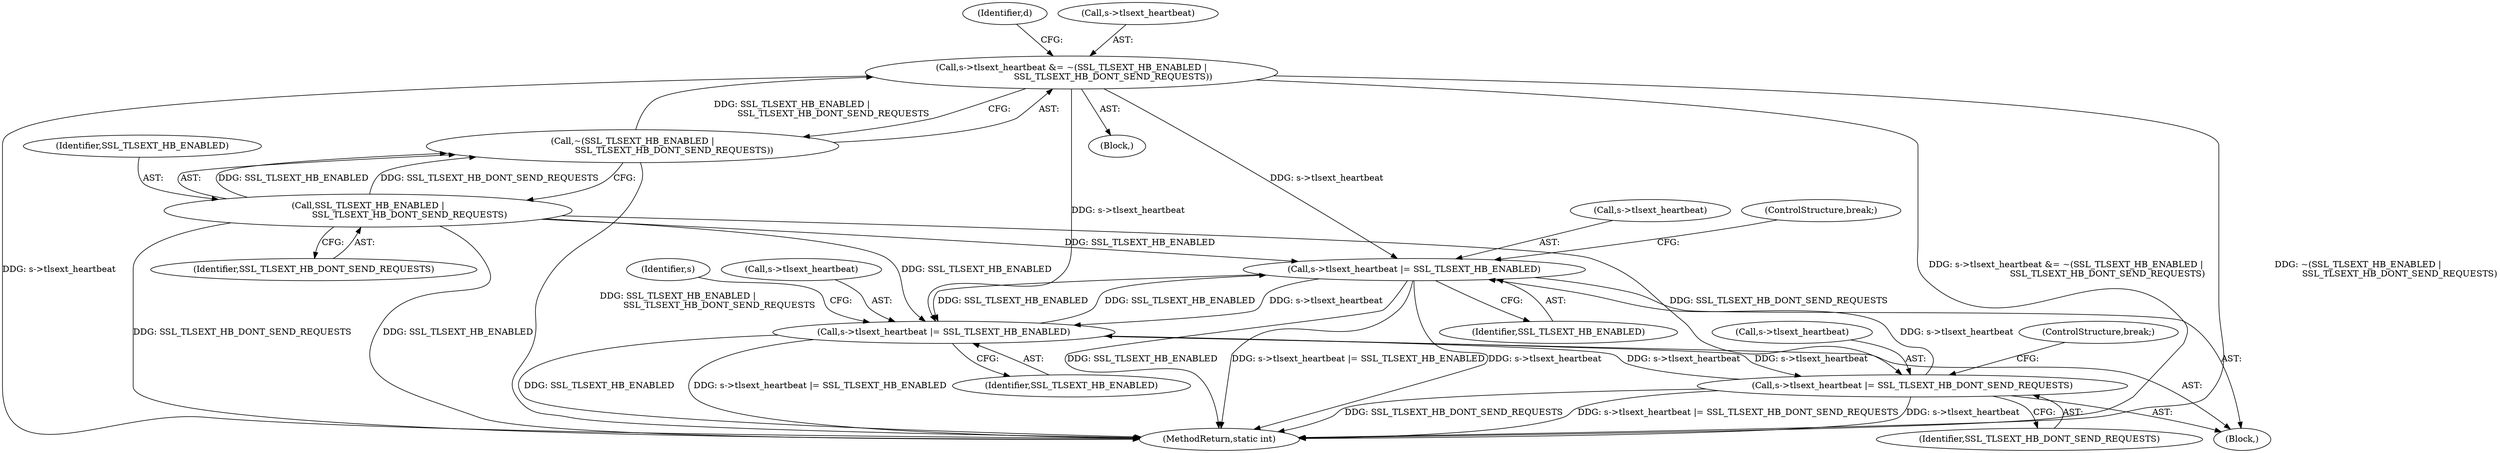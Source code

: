 digraph "0_openssl_a004e72b95835136d3f1ea90517f706c24c03da7_4@pointer" {
"1000834" [label="(Call,s->tlsext_heartbeat |= SSL_TLSEXT_HB_ENABLED)"];
"1000168" [label="(Call,s->tlsext_heartbeat &= ~(SSL_TLSEXT_HB_ENABLED |\n                              SSL_TLSEXT_HB_DONT_SEND_REQUESTS))"];
"1000172" [label="(Call,~(SSL_TLSEXT_HB_ENABLED |\n                              SSL_TLSEXT_HB_DONT_SEND_REQUESTS))"];
"1000173" [label="(Call,SSL_TLSEXT_HB_ENABLED |\n                              SSL_TLSEXT_HB_DONT_SEND_REQUESTS)"];
"1000846" [label="(Call,s->tlsext_heartbeat |= SSL_TLSEXT_HB_DONT_SEND_REQUESTS)"];
"1000841" [label="(Call,s->tlsext_heartbeat |= SSL_TLSEXT_HB_ENABLED)"];
"1000834" [label="(Call,s->tlsext_heartbeat |= SSL_TLSEXT_HB_ENABLED)"];
"1000841" [label="(Call,s->tlsext_heartbeat |= SSL_TLSEXT_HB_ENABLED)"];
"1000832" [label="(Block,)"];
"1000838" [label="(Identifier,SSL_TLSEXT_HB_ENABLED)"];
"1000850" [label="(Identifier,SSL_TLSEXT_HB_DONT_SEND_REQUESTS)"];
"1000180" [label="(Identifier,d)"];
"1000175" [label="(Identifier,SSL_TLSEXT_HB_DONT_SEND_REQUESTS)"];
"1000119" [label="(Block,)"];
"1000851" [label="(ControlStructure,break;)"];
"1000845" [label="(Identifier,SSL_TLSEXT_HB_ENABLED)"];
"1000834" [label="(Call,s->tlsext_heartbeat |= SSL_TLSEXT_HB_ENABLED)"];
"1000847" [label="(Call,s->tlsext_heartbeat)"];
"1000848" [label="(Identifier,s)"];
"1000173" [label="(Call,SSL_TLSEXT_HB_ENABLED |\n                              SSL_TLSEXT_HB_DONT_SEND_REQUESTS)"];
"1000846" [label="(Call,s->tlsext_heartbeat |= SSL_TLSEXT_HB_DONT_SEND_REQUESTS)"];
"1000842" [label="(Call,s->tlsext_heartbeat)"];
"1000835" [label="(Call,s->tlsext_heartbeat)"];
"1000995" [label="(MethodReturn,static int)"];
"1000172" [label="(Call,~(SSL_TLSEXT_HB_ENABLED |\n                              SSL_TLSEXT_HB_DONT_SEND_REQUESTS))"];
"1000169" [label="(Call,s->tlsext_heartbeat)"];
"1000839" [label="(ControlStructure,break;)"];
"1000168" [label="(Call,s->tlsext_heartbeat &= ~(SSL_TLSEXT_HB_ENABLED |\n                              SSL_TLSEXT_HB_DONT_SEND_REQUESTS))"];
"1000174" [label="(Identifier,SSL_TLSEXT_HB_ENABLED)"];
"1000834" -> "1000832"  [label="AST: "];
"1000834" -> "1000838"  [label="CFG: "];
"1000835" -> "1000834"  [label="AST: "];
"1000838" -> "1000834"  [label="AST: "];
"1000839" -> "1000834"  [label="CFG: "];
"1000834" -> "1000995"  [label="DDG: SSL_TLSEXT_HB_ENABLED"];
"1000834" -> "1000995"  [label="DDG: s->tlsext_heartbeat |= SSL_TLSEXT_HB_ENABLED"];
"1000834" -> "1000995"  [label="DDG: s->tlsext_heartbeat"];
"1000168" -> "1000834"  [label="DDG: s->tlsext_heartbeat"];
"1000846" -> "1000834"  [label="DDG: s->tlsext_heartbeat"];
"1000841" -> "1000834"  [label="DDG: SSL_TLSEXT_HB_ENABLED"];
"1000173" -> "1000834"  [label="DDG: SSL_TLSEXT_HB_ENABLED"];
"1000834" -> "1000841"  [label="DDG: s->tlsext_heartbeat"];
"1000834" -> "1000841"  [label="DDG: SSL_TLSEXT_HB_ENABLED"];
"1000168" -> "1000119"  [label="AST: "];
"1000168" -> "1000172"  [label="CFG: "];
"1000169" -> "1000168"  [label="AST: "];
"1000172" -> "1000168"  [label="AST: "];
"1000180" -> "1000168"  [label="CFG: "];
"1000168" -> "1000995"  [label="DDG: s->tlsext_heartbeat &= ~(SSL_TLSEXT_HB_ENABLED |\n                              SSL_TLSEXT_HB_DONT_SEND_REQUESTS)"];
"1000168" -> "1000995"  [label="DDG: ~(SSL_TLSEXT_HB_ENABLED |\n                              SSL_TLSEXT_HB_DONT_SEND_REQUESTS)"];
"1000168" -> "1000995"  [label="DDG: s->tlsext_heartbeat"];
"1000172" -> "1000168"  [label="DDG: SSL_TLSEXT_HB_ENABLED |\n                              SSL_TLSEXT_HB_DONT_SEND_REQUESTS"];
"1000168" -> "1000841"  [label="DDG: s->tlsext_heartbeat"];
"1000172" -> "1000173"  [label="CFG: "];
"1000173" -> "1000172"  [label="AST: "];
"1000172" -> "1000995"  [label="DDG: SSL_TLSEXT_HB_ENABLED |\n                              SSL_TLSEXT_HB_DONT_SEND_REQUESTS"];
"1000173" -> "1000172"  [label="DDG: SSL_TLSEXT_HB_ENABLED"];
"1000173" -> "1000172"  [label="DDG: SSL_TLSEXT_HB_DONT_SEND_REQUESTS"];
"1000173" -> "1000175"  [label="CFG: "];
"1000174" -> "1000173"  [label="AST: "];
"1000175" -> "1000173"  [label="AST: "];
"1000173" -> "1000995"  [label="DDG: SSL_TLSEXT_HB_DONT_SEND_REQUESTS"];
"1000173" -> "1000995"  [label="DDG: SSL_TLSEXT_HB_ENABLED"];
"1000173" -> "1000841"  [label="DDG: SSL_TLSEXT_HB_ENABLED"];
"1000173" -> "1000846"  [label="DDG: SSL_TLSEXT_HB_DONT_SEND_REQUESTS"];
"1000846" -> "1000832"  [label="AST: "];
"1000846" -> "1000850"  [label="CFG: "];
"1000847" -> "1000846"  [label="AST: "];
"1000850" -> "1000846"  [label="AST: "];
"1000851" -> "1000846"  [label="CFG: "];
"1000846" -> "1000995"  [label="DDG: SSL_TLSEXT_HB_DONT_SEND_REQUESTS"];
"1000846" -> "1000995"  [label="DDG: s->tlsext_heartbeat |= SSL_TLSEXT_HB_DONT_SEND_REQUESTS"];
"1000846" -> "1000995"  [label="DDG: s->tlsext_heartbeat"];
"1000846" -> "1000841"  [label="DDG: s->tlsext_heartbeat"];
"1000841" -> "1000846"  [label="DDG: s->tlsext_heartbeat"];
"1000841" -> "1000832"  [label="AST: "];
"1000841" -> "1000845"  [label="CFG: "];
"1000842" -> "1000841"  [label="AST: "];
"1000845" -> "1000841"  [label="AST: "];
"1000848" -> "1000841"  [label="CFG: "];
"1000841" -> "1000995"  [label="DDG: SSL_TLSEXT_HB_ENABLED"];
"1000841" -> "1000995"  [label="DDG: s->tlsext_heartbeat |= SSL_TLSEXT_HB_ENABLED"];
}
